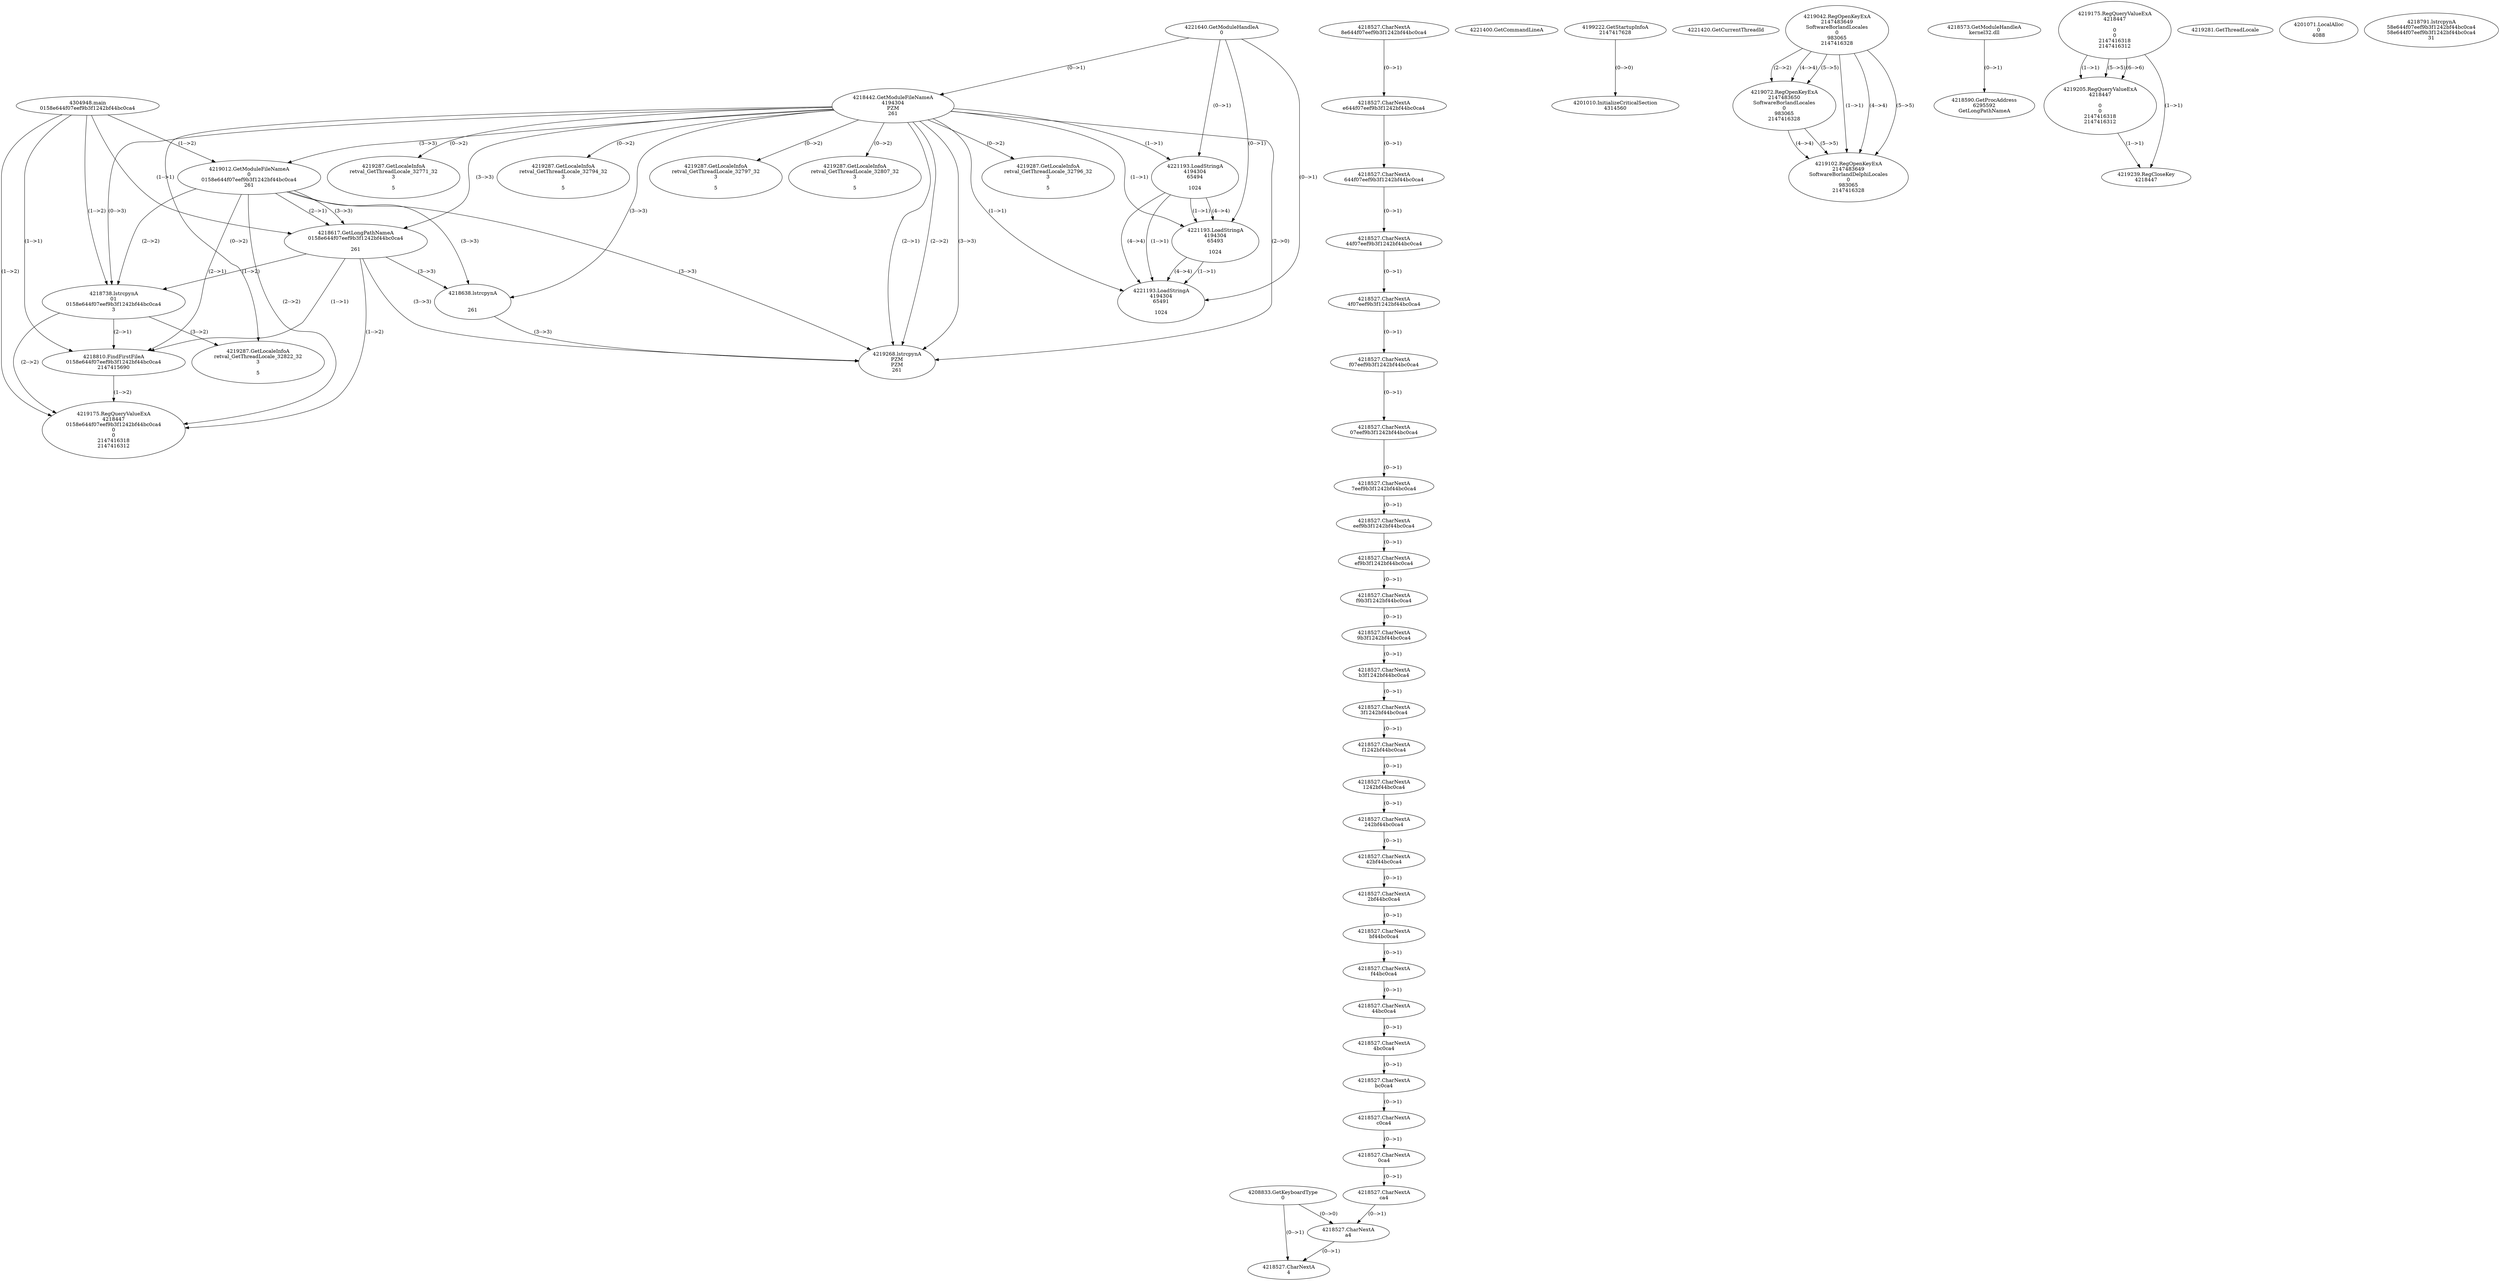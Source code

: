 // Global SCDG with merge call
digraph {
	0 [label="4304948.main
0158e644f07eef9b3f1242bf44bc0ca4"]
	1 [label="4221640.GetModuleHandleA
0"]
	2 [label="4208833.GetKeyboardType
0"]
	3 [label="4221400.GetCommandLineA
"]
	4 [label="4199222.GetStartupInfoA
2147417628"]
	5 [label="4221420.GetCurrentThreadId
"]
	6 [label="4218442.GetModuleFileNameA
4194304
PZM
261"]
	1 -> 6 [label="(0-->1)"]
	7 [label="4219012.GetModuleFileNameA
0
0158e644f07eef9b3f1242bf44bc0ca4
261"]
	0 -> 7 [label="(1-->2)"]
	6 -> 7 [label="(3-->3)"]
	8 [label="4219042.RegOpenKeyExA
2147483649
Software\Borland\Locales
0
983065
2147416328"]
	9 [label="4218573.GetModuleHandleA
kernel32.dll"]
	10 [label="4218590.GetProcAddress
6295592
GetLongPathNameA"]
	9 -> 10 [label="(0-->1)"]
	11 [label="4218617.GetLongPathNameA
0158e644f07eef9b3f1242bf44bc0ca4

261"]
	0 -> 11 [label="(1-->1)"]
	7 -> 11 [label="(2-->1)"]
	6 -> 11 [label="(3-->3)"]
	7 -> 11 [label="(3-->3)"]
	12 [label="4218638.lstrcpynA


261"]
	6 -> 12 [label="(3-->3)"]
	7 -> 12 [label="(3-->3)"]
	11 -> 12 [label="(3-->3)"]
	13 [label="4219175.RegQueryValueExA
4218447

0
0
2147416318
2147416312"]
	14 [label="4219205.RegQueryValueExA
4218447

0
0
2147416318
2147416312"]
	13 -> 14 [label="(1-->1)"]
	13 -> 14 [label="(5-->5)"]
	13 -> 14 [label="(6-->6)"]
	15 [label="4219239.RegCloseKey
4218447"]
	13 -> 15 [label="(1-->1)"]
	14 -> 15 [label="(1-->1)"]
	16 [label="4219268.lstrcpynA
PZM
PZM
261"]
	6 -> 16 [label="(2-->1)"]
	6 -> 16 [label="(2-->2)"]
	6 -> 16 [label="(3-->3)"]
	7 -> 16 [label="(3-->3)"]
	11 -> 16 [label="(3-->3)"]
	12 -> 16 [label="(3-->3)"]
	6 -> 16 [label="(2-->0)"]
	17 [label="4219281.GetThreadLocale
"]
	18 [label="4219287.GetLocaleInfoA
retval_GetThreadLocale_32796_32
3

5"]
	6 -> 18 [label="(0-->2)"]
	19 [label="4221193.LoadStringA
4194304
65494

1024"]
	1 -> 19 [label="(0-->1)"]
	6 -> 19 [label="(1-->1)"]
	20 [label="4201010.InitializeCriticalSection
4314560"]
	4 -> 20 [label="(0-->0)"]
	21 [label="4201071.LocalAlloc
0
4088"]
	22 [label="4219072.RegOpenKeyExA
2147483650
Software\Borland\Locales
0
983065
2147416328"]
	8 -> 22 [label="(2-->2)"]
	8 -> 22 [label="(4-->4)"]
	8 -> 22 [label="(5-->5)"]
	23 [label="4219102.RegOpenKeyExA
2147483649
Software\Borland\Delphi\Locales
0
983065
2147416328"]
	8 -> 23 [label="(1-->1)"]
	8 -> 23 [label="(4-->4)"]
	22 -> 23 [label="(4-->4)"]
	8 -> 23 [label="(5-->5)"]
	22 -> 23 [label="(5-->5)"]
	24 [label="4219287.GetLocaleInfoA
retval_GetThreadLocale_32771_32
3

5"]
	6 -> 24 [label="(0-->2)"]
	25 [label="4221193.LoadStringA
4194304
65493

1024"]
	1 -> 25 [label="(0-->1)"]
	6 -> 25 [label="(1-->1)"]
	19 -> 25 [label="(1-->1)"]
	19 -> 25 [label="(4-->4)"]
	26 [label="4218738.lstrcpynA
01
0158e644f07eef9b3f1242bf44bc0ca4
3"]
	0 -> 26 [label="(1-->2)"]
	7 -> 26 [label="(2-->2)"]
	11 -> 26 [label="(1-->2)"]
	6 -> 26 [label="(0-->3)"]
	27 [label="4218527.CharNextA
8e644f07eef9b3f1242bf44bc0ca4"]
	28 [label="4218527.CharNextA
e644f07eef9b3f1242bf44bc0ca4"]
	27 -> 28 [label="(0-->1)"]
	29 [label="4218527.CharNextA
644f07eef9b3f1242bf44bc0ca4"]
	28 -> 29 [label="(0-->1)"]
	30 [label="4218527.CharNextA
44f07eef9b3f1242bf44bc0ca4"]
	29 -> 30 [label="(0-->1)"]
	31 [label="4218527.CharNextA
4f07eef9b3f1242bf44bc0ca4"]
	30 -> 31 [label="(0-->1)"]
	32 [label="4218527.CharNextA
f07eef9b3f1242bf44bc0ca4"]
	31 -> 32 [label="(0-->1)"]
	33 [label="4218527.CharNextA
07eef9b3f1242bf44bc0ca4"]
	32 -> 33 [label="(0-->1)"]
	34 [label="4218527.CharNextA
7eef9b3f1242bf44bc0ca4"]
	33 -> 34 [label="(0-->1)"]
	35 [label="4218527.CharNextA
eef9b3f1242bf44bc0ca4"]
	34 -> 35 [label="(0-->1)"]
	36 [label="4218527.CharNextA
ef9b3f1242bf44bc0ca4"]
	35 -> 36 [label="(0-->1)"]
	37 [label="4218527.CharNextA
f9b3f1242bf44bc0ca4"]
	36 -> 37 [label="(0-->1)"]
	38 [label="4218527.CharNextA
9b3f1242bf44bc0ca4"]
	37 -> 38 [label="(0-->1)"]
	39 [label="4218527.CharNextA
b3f1242bf44bc0ca4"]
	38 -> 39 [label="(0-->1)"]
	40 [label="4218527.CharNextA
3f1242bf44bc0ca4"]
	39 -> 40 [label="(0-->1)"]
	41 [label="4218527.CharNextA
f1242bf44bc0ca4"]
	40 -> 41 [label="(0-->1)"]
	42 [label="4218527.CharNextA
1242bf44bc0ca4"]
	41 -> 42 [label="(0-->1)"]
	43 [label="4218527.CharNextA
242bf44bc0ca4"]
	42 -> 43 [label="(0-->1)"]
	44 [label="4218527.CharNextA
42bf44bc0ca4"]
	43 -> 44 [label="(0-->1)"]
	45 [label="4218527.CharNextA
2bf44bc0ca4"]
	44 -> 45 [label="(0-->1)"]
	46 [label="4218527.CharNextA
bf44bc0ca4"]
	45 -> 46 [label="(0-->1)"]
	47 [label="4218527.CharNextA
f44bc0ca4"]
	46 -> 47 [label="(0-->1)"]
	48 [label="4218527.CharNextA
44bc0ca4"]
	47 -> 48 [label="(0-->1)"]
	49 [label="4218527.CharNextA
4bc0ca4"]
	48 -> 49 [label="(0-->1)"]
	50 [label="4218527.CharNextA
bc0ca4"]
	49 -> 50 [label="(0-->1)"]
	51 [label="4218527.CharNextA
c0ca4"]
	50 -> 51 [label="(0-->1)"]
	52 [label="4218527.CharNextA
0ca4"]
	51 -> 52 [label="(0-->1)"]
	53 [label="4218527.CharNextA
ca4"]
	52 -> 53 [label="(0-->1)"]
	54 [label="4218527.CharNextA
a4"]
	53 -> 54 [label="(0-->1)"]
	2 -> 54 [label="(0-->0)"]
	55 [label="4218527.CharNextA
4"]
	2 -> 55 [label="(0-->1)"]
	54 -> 55 [label="(0-->1)"]
	56 [label="4218791.lstrcpynA
58e644f07eef9b3f1242bf44bc0ca4
58e644f07eef9b3f1242bf44bc0ca4
31"]
	57 [label="4218810.FindFirstFileA
0158e644f07eef9b3f1242bf44bc0ca4
2147415690"]
	0 -> 57 [label="(1-->1)"]
	7 -> 57 [label="(2-->1)"]
	11 -> 57 [label="(1-->1)"]
	26 -> 57 [label="(2-->1)"]
	58 [label="4219175.RegQueryValueExA
4218447
0158e644f07eef9b3f1242bf44bc0ca4
0
0
2147416318
2147416312"]
	0 -> 58 [label="(1-->2)"]
	7 -> 58 [label="(2-->2)"]
	11 -> 58 [label="(1-->2)"]
	26 -> 58 [label="(2-->2)"]
	57 -> 58 [label="(1-->2)"]
	59 [label="4219287.GetLocaleInfoA
retval_GetThreadLocale_32822_32
3

5"]
	6 -> 59 [label="(0-->2)"]
	26 -> 59 [label="(3-->2)"]
	60 [label="4219287.GetLocaleInfoA
retval_GetThreadLocale_32794_32
3

5"]
	6 -> 60 [label="(0-->2)"]
	61 [label="4221193.LoadStringA
4194304
65491

1024"]
	1 -> 61 [label="(0-->1)"]
	6 -> 61 [label="(1-->1)"]
	19 -> 61 [label="(1-->1)"]
	25 -> 61 [label="(1-->1)"]
	19 -> 61 [label="(4-->4)"]
	25 -> 61 [label="(4-->4)"]
	62 [label="4219287.GetLocaleInfoA
retval_GetThreadLocale_32797_32
3

5"]
	6 -> 62 [label="(0-->2)"]
	63 [label="4219287.GetLocaleInfoA
retval_GetThreadLocale_32807_32
3

5"]
	6 -> 63 [label="(0-->2)"]
}
